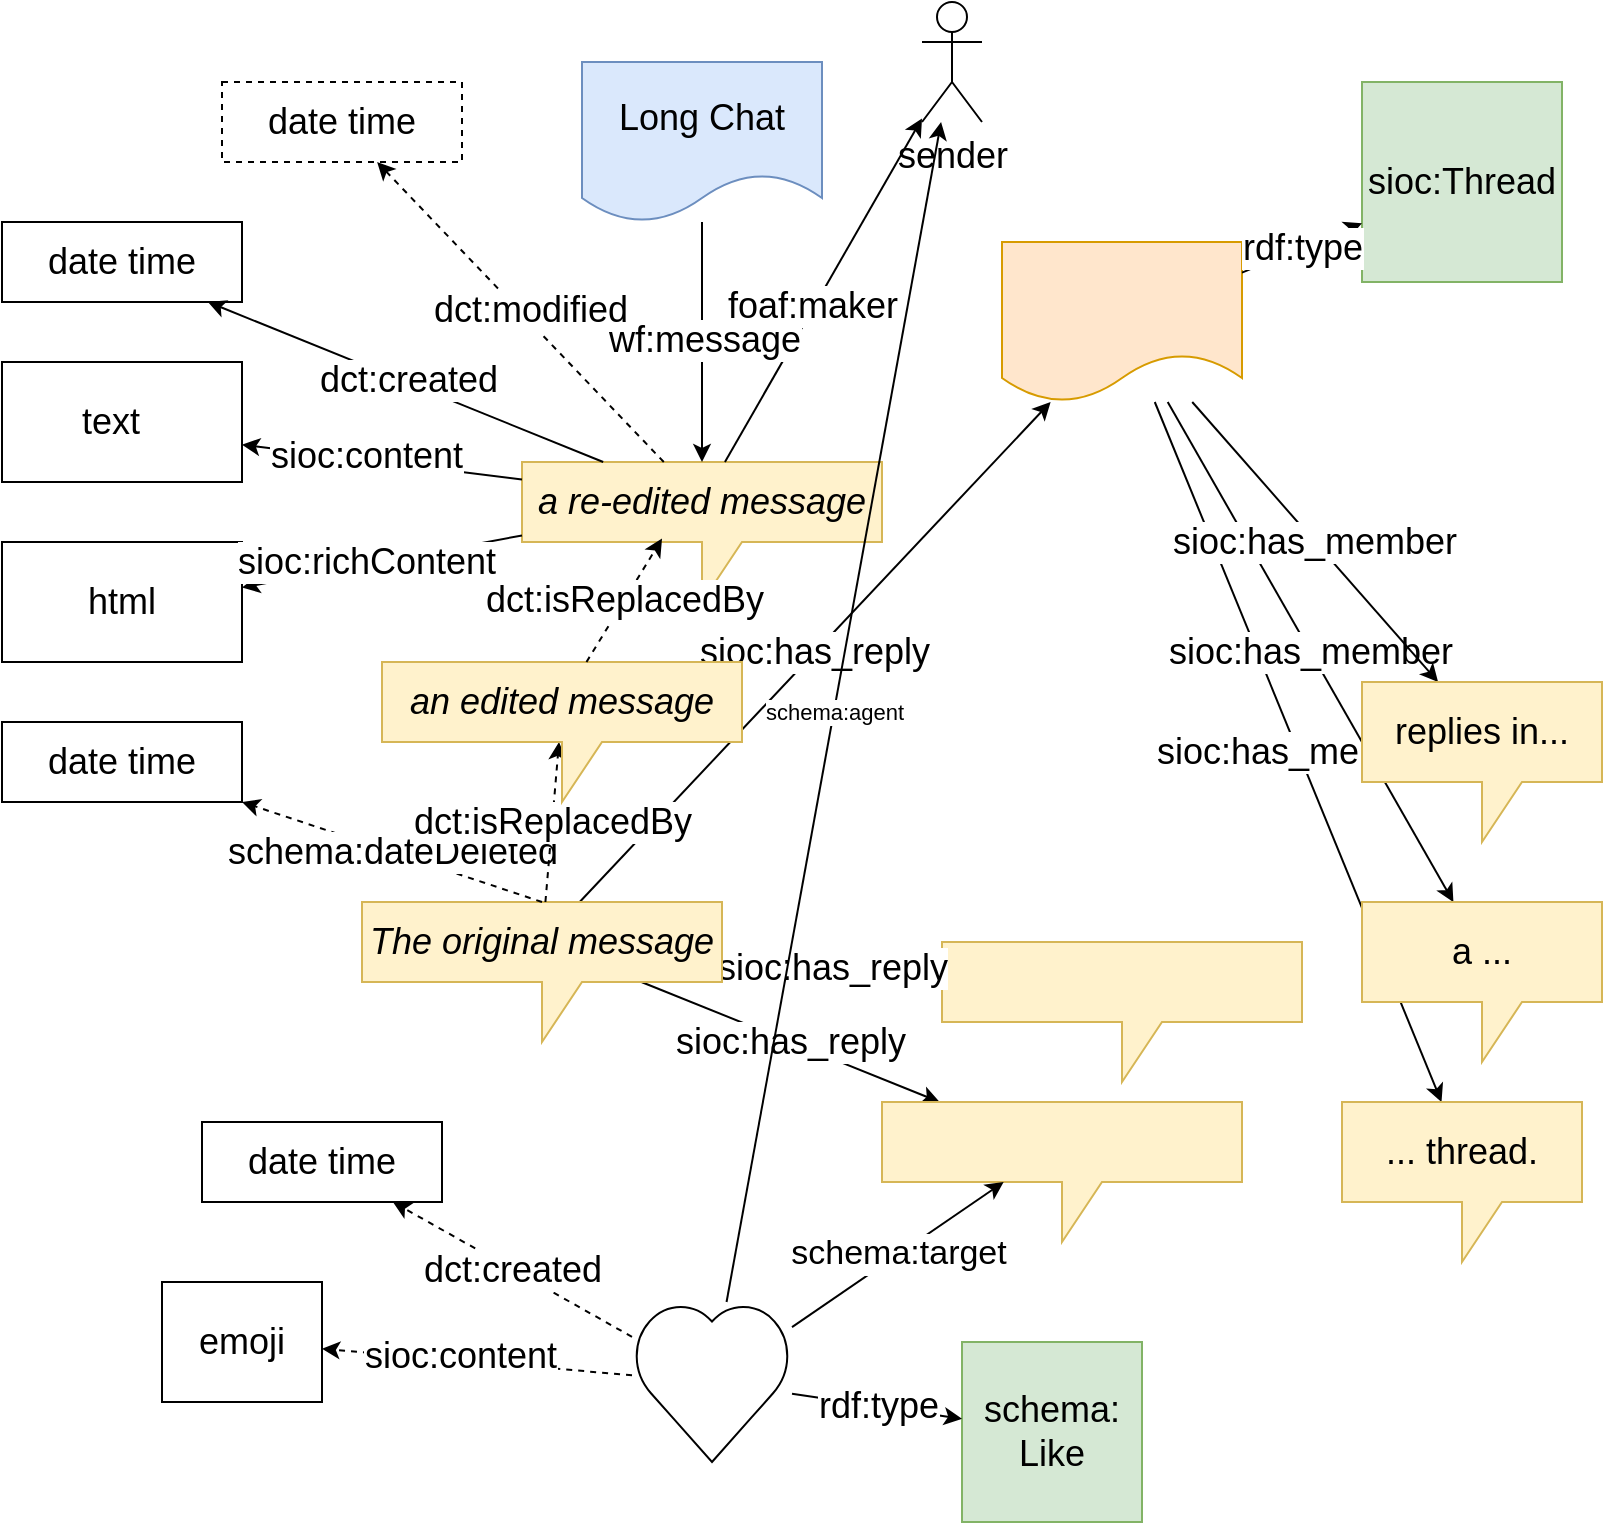 <mxfile version="20.8.16" type="device"><diagram name="Page-1" id="0KTmhtIQPImt20RUq1kT"><mxGraphModel dx="884" dy="1902" grid="1" gridSize="10" guides="1" tooltips="1" connect="1" arrows="1" fold="1" page="1" pageScale="1" pageWidth="850" pageHeight="1100" math="0" shadow="0"><root><mxCell id="0"/><mxCell id="1" parent="0"/><mxCell id="gBrV66VU1NIF5fC774xi-16" value="sioc:has_member" style="endArrow=classic;html=1;rounded=0;fontSize=18;" parent="1" source="gBrV66VU1NIF5fC774xi-4" target="gBrV66VU1NIF5fC774xi-15" edge="1"><mxGeometry width="50" height="50" relative="1" as="geometry"><mxPoint x="583.662" y="270" as="sourcePoint"/><mxPoint x="755.211" y="560" as="targetPoint"/></mxGeometry></mxCell><mxCell id="gBrV66VU1NIF5fC774xi-14" value="sioc:has_member" style="endArrow=classic;html=1;rounded=0;fontSize=18;" parent="1" source="gBrV66VU1NIF5fC774xi-4" target="gBrV66VU1NIF5fC774xi-12" edge="1"><mxGeometry width="50" height="50" relative="1" as="geometry"><mxPoint x="597.209" y="270" as="sourcePoint"/><mxPoint x="736.744" y="420" as="targetPoint"/></mxGeometry></mxCell><mxCell id="gBrV66VU1NIF5fC774xi-8" value="sioc:has_reply&lt;br style=&quot;font-size: 18px;&quot;&gt;" style="endArrow=classic;html=1;rounded=0;fontSize=18;" parent="1" source="gBrV66VU1NIF5fC774xi-41" target="gBrV66VU1NIF5fC774xi-3" edge="1"><mxGeometry width="50" height="50" relative="1" as="geometry"><mxPoint x="310" y="290" as="sourcePoint"/><mxPoint x="360" y="240" as="targetPoint"/></mxGeometry></mxCell><mxCell id="gBrV66VU1NIF5fC774xi-1" value="&lt;i&gt;a re-edited message&lt;/i&gt;" style="shape=callout;whiteSpace=wrap;html=1;perimeter=calloutPerimeter;fontSize=18;fillColor=#fff2cc;strokeColor=#d6b656;" parent="1" vertex="1"><mxGeometry x="290" y="220" width="180" height="70" as="geometry"/></mxCell><mxCell id="gBrV66VU1NIF5fC774xi-2" value="" style="shape=callout;whiteSpace=wrap;html=1;perimeter=calloutPerimeter;fontSize=18;fillColor=#fff2cc;strokeColor=#d6b656;" parent="1" vertex="1"><mxGeometry x="500" y="460" width="180" height="70" as="geometry"/></mxCell><mxCell id="gBrV66VU1NIF5fC774xi-3" value="" style="shape=callout;whiteSpace=wrap;html=1;perimeter=calloutPerimeter;fontSize=18;fillColor=#fff2cc;strokeColor=#d6b656;" parent="1" vertex="1"><mxGeometry x="470" y="540" width="180" height="70" as="geometry"/></mxCell><mxCell id="gBrV66VU1NIF5fC774xi-4" value="" style="shape=document;whiteSpace=wrap;html=1;boundedLbl=1;fontSize=18;fillColor=#ffe6cc;strokeColor=#d79b00;" parent="1" vertex="1"><mxGeometry x="530" y="110" width="120" height="80" as="geometry"/></mxCell><mxCell id="gBrV66VU1NIF5fC774xi-6" value="sioc:has_reply&lt;br style=&quot;font-size: 18px;&quot;&gt;" style="endArrow=classic;html=1;rounded=0;fontSize=18;" parent="1" source="gBrV66VU1NIF5fC774xi-41" target="gBrV66VU1NIF5fC774xi-4" edge="1"><mxGeometry width="50" height="50" relative="1" as="geometry"><mxPoint x="290" y="270" as="sourcePoint"/><mxPoint x="340" y="220" as="targetPoint"/></mxGeometry></mxCell><mxCell id="gBrV66VU1NIF5fC774xi-7" value="sioc:has_reply&lt;br style=&quot;font-size: 18px;&quot;&gt;" style="endArrow=classic;html=1;rounded=0;fontSize=18;" parent="1" source="gBrV66VU1NIF5fC774xi-41" target="gBrV66VU1NIF5fC774xi-2" edge="1"><mxGeometry width="50" height="50" relative="1" as="geometry"><mxPoint x="300" y="280" as="sourcePoint"/><mxPoint x="350" y="230" as="targetPoint"/></mxGeometry></mxCell><mxCell id="gBrV66VU1NIF5fC774xi-9" value="sioc:Thread" style="whiteSpace=wrap;html=1;aspect=fixed;fontSize=18;fillColor=#d5e8d4;strokeColor=#82b366;" parent="1" vertex="1"><mxGeometry x="710" y="30" width="100" height="100" as="geometry"/></mxCell><mxCell id="gBrV66VU1NIF5fC774xi-10" value="sioc:has_member" style="endArrow=classic;html=1;rounded=0;fontSize=18;" parent="1" source="gBrV66VU1NIF5fC774xi-4" target="gBrV66VU1NIF5fC774xi-11" edge="1"><mxGeometry width="50" height="50" relative="1" as="geometry"><mxPoint x="570" y="350" as="sourcePoint"/><mxPoint x="620" y="300" as="targetPoint"/></mxGeometry></mxCell><mxCell id="gBrV66VU1NIF5fC774xi-11" value="replies in..." style="shape=callout;whiteSpace=wrap;html=1;perimeter=calloutPerimeter;fontSize=18;fillColor=#fff2cc;strokeColor=#d6b656;" parent="1" vertex="1"><mxGeometry x="710" y="330" width="120" height="80" as="geometry"/></mxCell><mxCell id="gBrV66VU1NIF5fC774xi-12" value="a ..." style="shape=callout;whiteSpace=wrap;html=1;perimeter=calloutPerimeter;fontSize=18;fillColor=#fff2cc;strokeColor=#d6b656;" parent="1" vertex="1"><mxGeometry x="710" y="440" width="120" height="80" as="geometry"/></mxCell><mxCell id="gBrV66VU1NIF5fC774xi-15" value="... thread." style="shape=callout;whiteSpace=wrap;html=1;perimeter=calloutPerimeter;fontSize=18;fillColor=#fff2cc;strokeColor=#d6b656;" parent="1" vertex="1"><mxGeometry x="700" y="540" width="120" height="80" as="geometry"/></mxCell><mxCell id="gBrV66VU1NIF5fC774xi-17" value="rdf:type" style="endArrow=classic;html=1;rounded=0;fontSize=18;" parent="1" source="gBrV66VU1NIF5fC774xi-4" target="gBrV66VU1NIF5fC774xi-9" edge="1"><mxGeometry width="50" height="50" relative="1" as="geometry"><mxPoint x="440" y="150" as="sourcePoint"/><mxPoint x="490" y="100" as="targetPoint"/></mxGeometry></mxCell><mxCell id="gBrV66VU1NIF5fC774xi-18" value="Long Chat" style="shape=document;whiteSpace=wrap;html=1;boundedLbl=1;fontSize=18;fillColor=#dae8fc;strokeColor=#6c8ebf;container=1;" parent="1" vertex="1"><mxGeometry x="320" y="20" width="120" height="80" as="geometry"/></mxCell><mxCell id="gBrV66VU1NIF5fC774xi-19" value="html" style="rounded=0;whiteSpace=wrap;html=1;fontSize=18;" parent="1" vertex="1"><mxGeometry x="30" y="260" width="120" height="60" as="geometry"/></mxCell><mxCell id="gBrV66VU1NIF5fC774xi-20" value="text&lt;span style=&quot;white-space: pre;&quot;&gt;&#9;&lt;/span&gt;" style="rounded=0;whiteSpace=wrap;html=1;fontSize=18;" parent="1" vertex="1"><mxGeometry x="30" y="170" width="120" height="60" as="geometry"/></mxCell><mxCell id="gBrV66VU1NIF5fC774xi-21" value="" style="endArrow=classic;html=1;rounded=0;fontSize=18;" parent="1" source="gBrV66VU1NIF5fC774xi-1" target="gBrV66VU1NIF5fC774xi-20" edge="1"><mxGeometry width="50" height="50" relative="1" as="geometry"><mxPoint x="230" y="200" as="sourcePoint"/><mxPoint x="280" y="150" as="targetPoint"/></mxGeometry></mxCell><mxCell id="gBrV66VU1NIF5fC774xi-24" value="sioc:content" style="edgeLabel;html=1;align=center;verticalAlign=middle;resizable=0;points=[];fontSize=18;" parent="gBrV66VU1NIF5fC774xi-21" vertex="1" connectable="0"><mxGeometry x="0.12" y="-2" relative="1" as="geometry"><mxPoint as="offset"/></mxGeometry></mxCell><mxCell id="gBrV66VU1NIF5fC774xi-22" value="sender" style="shape=umlActor;verticalLabelPosition=bottom;verticalAlign=top;html=1;outlineConnect=0;fontSize=18;" parent="1" vertex="1"><mxGeometry x="490" y="-10" width="30" height="60" as="geometry"/></mxCell><mxCell id="gBrV66VU1NIF5fC774xi-23" value="" style="endArrow=classic;html=1;rounded=0;fontSize=18;" parent="1" source="gBrV66VU1NIF5fC774xi-1" target="gBrV66VU1NIF5fC774xi-22" edge="1"><mxGeometry width="50" height="50" relative="1" as="geometry"><mxPoint x="300" y="251.125" as="sourcePoint"/><mxPoint x="150" y="253" as="targetPoint"/></mxGeometry></mxCell><mxCell id="gBrV66VU1NIF5fC774xi-36" value="foaf:maker" style="edgeLabel;html=1;align=center;verticalAlign=middle;resizable=0;points=[];fontSize=18;" parent="gBrV66VU1NIF5fC774xi-23" vertex="1" connectable="0"><mxGeometry x="-0.096" y="2" relative="1" as="geometry"><mxPoint as="offset"/></mxGeometry></mxCell><mxCell id="gBrV66VU1NIF5fC774xi-25" value="" style="endArrow=classic;html=1;rounded=0;fontSize=18;" parent="1" source="gBrV66VU1NIF5fC774xi-1" target="gBrV66VU1NIF5fC774xi-19" edge="1"><mxGeometry width="50" height="50" relative="1" as="geometry"><mxPoint x="300" y="251.125" as="sourcePoint"/><mxPoint x="150" y="253" as="targetPoint"/></mxGeometry></mxCell><mxCell id="gBrV66VU1NIF5fC774xi-26" value="sioc:richContent" style="edgeLabel;html=1;align=center;verticalAlign=middle;resizable=0;points=[];fontSize=18;" parent="gBrV66VU1NIF5fC774xi-25" vertex="1" connectable="0"><mxGeometry x="0.12" y="-2" relative="1" as="geometry"><mxPoint as="offset"/></mxGeometry></mxCell><mxCell id="gBrV66VU1NIF5fC774xi-27" value="" style="endArrow=classic;html=1;rounded=0;fontSize=18;" parent="1" source="gBrV66VU1NIF5fC774xi-18" target="gBrV66VU1NIF5fC774xi-1" edge="1"><mxGeometry width="50" height="50" relative="1" as="geometry"><mxPoint x="200" y="170" as="sourcePoint"/><mxPoint x="250" y="120" as="targetPoint"/></mxGeometry></mxCell><mxCell id="gBrV66VU1NIF5fC774xi-28" value="wf:message" style="edgeLabel;html=1;align=center;verticalAlign=middle;resizable=0;points=[];fontSize=18;" parent="gBrV66VU1NIF5fC774xi-27" vertex="1" connectable="0"><mxGeometry x="-0.016" y="1" relative="1" as="geometry"><mxPoint as="offset"/></mxGeometry></mxCell><mxCell id="gBrV66VU1NIF5fC774xi-29" value="date time" style="rounded=0;whiteSpace=wrap;html=1;fontSize=18;" parent="1" vertex="1"><mxGeometry x="30" y="100" width="120" height="40" as="geometry"/></mxCell><mxCell id="gBrV66VU1NIF5fC774xi-30" value="" style="endArrow=classic;html=1;rounded=0;fontSize=18;" parent="1" source="gBrV66VU1NIF5fC774xi-1" target="gBrV66VU1NIF5fC774xi-29" edge="1"><mxGeometry width="50" height="50" relative="1" as="geometry"><mxPoint x="180" y="200" as="sourcePoint"/><mxPoint x="230" y="150" as="targetPoint"/></mxGeometry></mxCell><mxCell id="gBrV66VU1NIF5fC774xi-31" value="dct:created" style="edgeLabel;html=1;align=center;verticalAlign=middle;resizable=0;points=[];fontSize=18;" parent="gBrV66VU1NIF5fC774xi-30" vertex="1" connectable="0"><mxGeometry x="-0.005" y="-2" relative="1" as="geometry"><mxPoint as="offset"/></mxGeometry></mxCell><mxCell id="gBrV66VU1NIF5fC774xi-32" value="date time" style="rounded=0;whiteSpace=wrap;html=1;fontSize=18;dashed=1;" parent="1" vertex="1"><mxGeometry x="140" y="30" width="120" height="40" as="geometry"/></mxCell><mxCell id="gBrV66VU1NIF5fC774xi-33" value="ffffff" style="endArrow=classic;html=1;rounded=0;fontSize=18;dashed=1;" parent="1" source="gBrV66VU1NIF5fC774xi-1" target="gBrV66VU1NIF5fC774xi-32" edge="1"><mxGeometry width="50" height="50" relative="1" as="geometry"><mxPoint x="313.472" y="160" as="sourcePoint"/><mxPoint x="140.003" y="110" as="targetPoint"/></mxGeometry></mxCell><mxCell id="gBrV66VU1NIF5fC774xi-34" value="dct:modified" style="edgeLabel;html=1;align=center;verticalAlign=middle;resizable=0;points=[];fontSize=18;" parent="gBrV66VU1NIF5fC774xi-33" vertex="1" connectable="0"><mxGeometry x="-0.005" y="-2" relative="1" as="geometry"><mxPoint x="3" as="offset"/></mxGeometry></mxCell><mxCell id="gBrV66VU1NIF5fC774xi-41" value="&lt;i&gt;The original message&lt;/i&gt;" style="shape=callout;whiteSpace=wrap;html=1;perimeter=calloutPerimeter;fontSize=18;fillColor=#fff2cc;strokeColor=#d6b656;" parent="1" vertex="1"><mxGeometry x="210" y="440" width="180" height="70" as="geometry"/></mxCell><mxCell id="gBrV66VU1NIF5fC774xi-42" value="date time" style="rounded=0;whiteSpace=wrap;html=1;fontSize=18;" parent="1" vertex="1"><mxGeometry x="30" y="350" width="120" height="40" as="geometry"/></mxCell><mxCell id="gBrV66VU1NIF5fC774xi-43" value="schema:dateDeleted" style="endArrow=classic;html=1;rounded=0;fontSize=18;exitX=0.5;exitY=0;exitDx=0;exitDy=0;exitPerimeter=0;dashed=1;" parent="1" source="gBrV66VU1NIF5fC774xi-41" target="gBrV66VU1NIF5fC774xi-42" edge="1"><mxGeometry width="50" height="50" relative="1" as="geometry"><mxPoint x="200" y="390" as="sourcePoint"/><mxPoint x="250" y="340" as="targetPoint"/></mxGeometry></mxCell><mxCell id="gBrV66VU1NIF5fC774xi-44" value="dct:isReplacedBy" style="endArrow=classic;html=1;rounded=0;dashed=1;fontSize=18;" parent="1" source="gBrV66VU1NIF5fC774xi-41" target="gBrV66VU1NIF5fC774xi-45" edge="1"><mxGeometry width="50" height="50" relative="1" as="geometry"><mxPoint x="280" y="370" as="sourcePoint"/><mxPoint x="330" y="320" as="targetPoint"/></mxGeometry></mxCell><mxCell id="gBrV66VU1NIF5fC774xi-45" value="&lt;i&gt;an edited message&lt;/i&gt;" style="shape=callout;whiteSpace=wrap;html=1;perimeter=calloutPerimeter;fontSize=18;fillColor=#fff2cc;strokeColor=#d6b656;" parent="1" vertex="1"><mxGeometry x="220" y="320" width="180" height="70" as="geometry"/></mxCell><mxCell id="gBrV66VU1NIF5fC774xi-46" value="dct:isReplacedBy" style="endArrow=classic;html=1;rounded=0;dashed=1;fontSize=18;entryX=0.389;entryY=0.547;entryDx=0;entryDy=0;entryPerimeter=0;" parent="1" source="gBrV66VU1NIF5fC774xi-45" target="gBrV66VU1NIF5fC774xi-1" edge="1"><mxGeometry width="50" height="50" relative="1" as="geometry"><mxPoint x="235.968" y="470" as="sourcePoint"/><mxPoint x="315.806" y="370" as="targetPoint"/></mxGeometry></mxCell><mxCell id="pqCSjBHnCjJ0j2_-OQYB-1" value="" style="verticalLabelPosition=bottom;verticalAlign=top;html=1;shape=mxgraph.basic.heart" vertex="1" parent="1"><mxGeometry x="345" y="640" width="80" height="80" as="geometry"/></mxCell><mxCell id="pqCSjBHnCjJ0j2_-OQYB-2" value="schema:target" style="endArrow=classic;html=1;rounded=0;fontSize=17;" edge="1" parent="1" source="pqCSjBHnCjJ0j2_-OQYB-1" target="gBrV66VU1NIF5fC774xi-3"><mxGeometry width="50" height="50" relative="1" as="geometry"><mxPoint x="450" y="670" as="sourcePoint"/><mxPoint x="500" y="620" as="targetPoint"/></mxGeometry></mxCell><mxCell id="pqCSjBHnCjJ0j2_-OQYB-3" value="schema:&lt;br&gt;Like" style="whiteSpace=wrap;html=1;aspect=fixed;fontSize=18;fillColor=#d5e8d4;strokeColor=#82b366;" vertex="1" parent="1"><mxGeometry x="510" y="660" width="90" height="90" as="geometry"/></mxCell><mxCell id="pqCSjBHnCjJ0j2_-OQYB-4" value="schema:agent" style="endArrow=classic;html=1;rounded=0;" edge="1" parent="1" source="pqCSjBHnCjJ0j2_-OQYB-1" target="gBrV66VU1NIF5fC774xi-22"><mxGeometry width="50" height="50" relative="1" as="geometry"><mxPoint x="410" y="634" as="sourcePoint"/><mxPoint x="520" y="590" as="targetPoint"/></mxGeometry></mxCell><mxCell id="pqCSjBHnCjJ0j2_-OQYB-5" value="dct:created" style="endArrow=classic;html=1;rounded=0;fontSize=18;dashed=1;" edge="1" parent="1" source="pqCSjBHnCjJ0j2_-OQYB-1" target="pqCSjBHnCjJ0j2_-OQYB-6"><mxGeometry x="0.002" width="50" height="50" relative="1" as="geometry"><mxPoint x="310" y="450" as="sourcePoint"/><mxPoint x="140" y="580" as="targetPoint"/><mxPoint as="offset"/></mxGeometry></mxCell><mxCell id="pqCSjBHnCjJ0j2_-OQYB-6" value="date time" style="rounded=0;whiteSpace=wrap;html=1;fontSize=18;" vertex="1" parent="1"><mxGeometry x="130" y="550" width="120" height="40" as="geometry"/></mxCell><mxCell id="pqCSjBHnCjJ0j2_-OQYB-7" value="rdf:type" style="endArrow=classic;html=1;rounded=0;fontSize=18;" edge="1" parent="1" source="pqCSjBHnCjJ0j2_-OQYB-1" target="pqCSjBHnCjJ0j2_-OQYB-3"><mxGeometry width="50" height="50" relative="1" as="geometry"><mxPoint x="660" y="135.294" as="sourcePoint"/><mxPoint x="720" y="110.588" as="targetPoint"/></mxGeometry></mxCell><mxCell id="pqCSjBHnCjJ0j2_-OQYB-8" value="emoji" style="rounded=0;whiteSpace=wrap;html=1;fontSize=18;" vertex="1" parent="1"><mxGeometry x="110" y="630" width="80" height="60" as="geometry"/></mxCell><mxCell id="pqCSjBHnCjJ0j2_-OQYB-9" value="" style="endArrow=classic;html=1;rounded=0;fontSize=18;dashed=1;" edge="1" parent="1" source="pqCSjBHnCjJ0j2_-OQYB-1" target="pqCSjBHnCjJ0j2_-OQYB-8"><mxGeometry width="50" height="50" relative="1" as="geometry"><mxPoint x="300" y="238.801" as="sourcePoint"/><mxPoint x="160" y="221.379" as="targetPoint"/></mxGeometry></mxCell><mxCell id="pqCSjBHnCjJ0j2_-OQYB-10" value="sioc:content" style="edgeLabel;html=1;align=center;verticalAlign=middle;resizable=0;points=[];fontSize=18;" vertex="1" connectable="0" parent="pqCSjBHnCjJ0j2_-OQYB-9"><mxGeometry x="0.12" y="-2" relative="1" as="geometry"><mxPoint as="offset"/></mxGeometry></mxCell></root></mxGraphModel></diagram></mxfile>